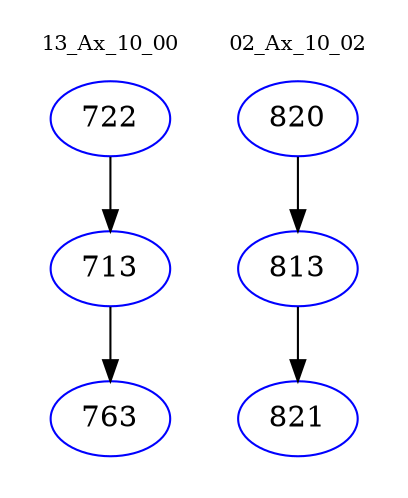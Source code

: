 digraph{
subgraph cluster_0 {
color = white
label = "13_Ax_10_00";
fontsize=10;
T0_722 [label="722", color="blue"]
T0_722 -> T0_713 [color="black"]
T0_713 [label="713", color="blue"]
T0_713 -> T0_763 [color="black"]
T0_763 [label="763", color="blue"]
}
subgraph cluster_1 {
color = white
label = "02_Ax_10_02";
fontsize=10;
T1_820 [label="820", color="blue"]
T1_820 -> T1_813 [color="black"]
T1_813 [label="813", color="blue"]
T1_813 -> T1_821 [color="black"]
T1_821 [label="821", color="blue"]
}
}
